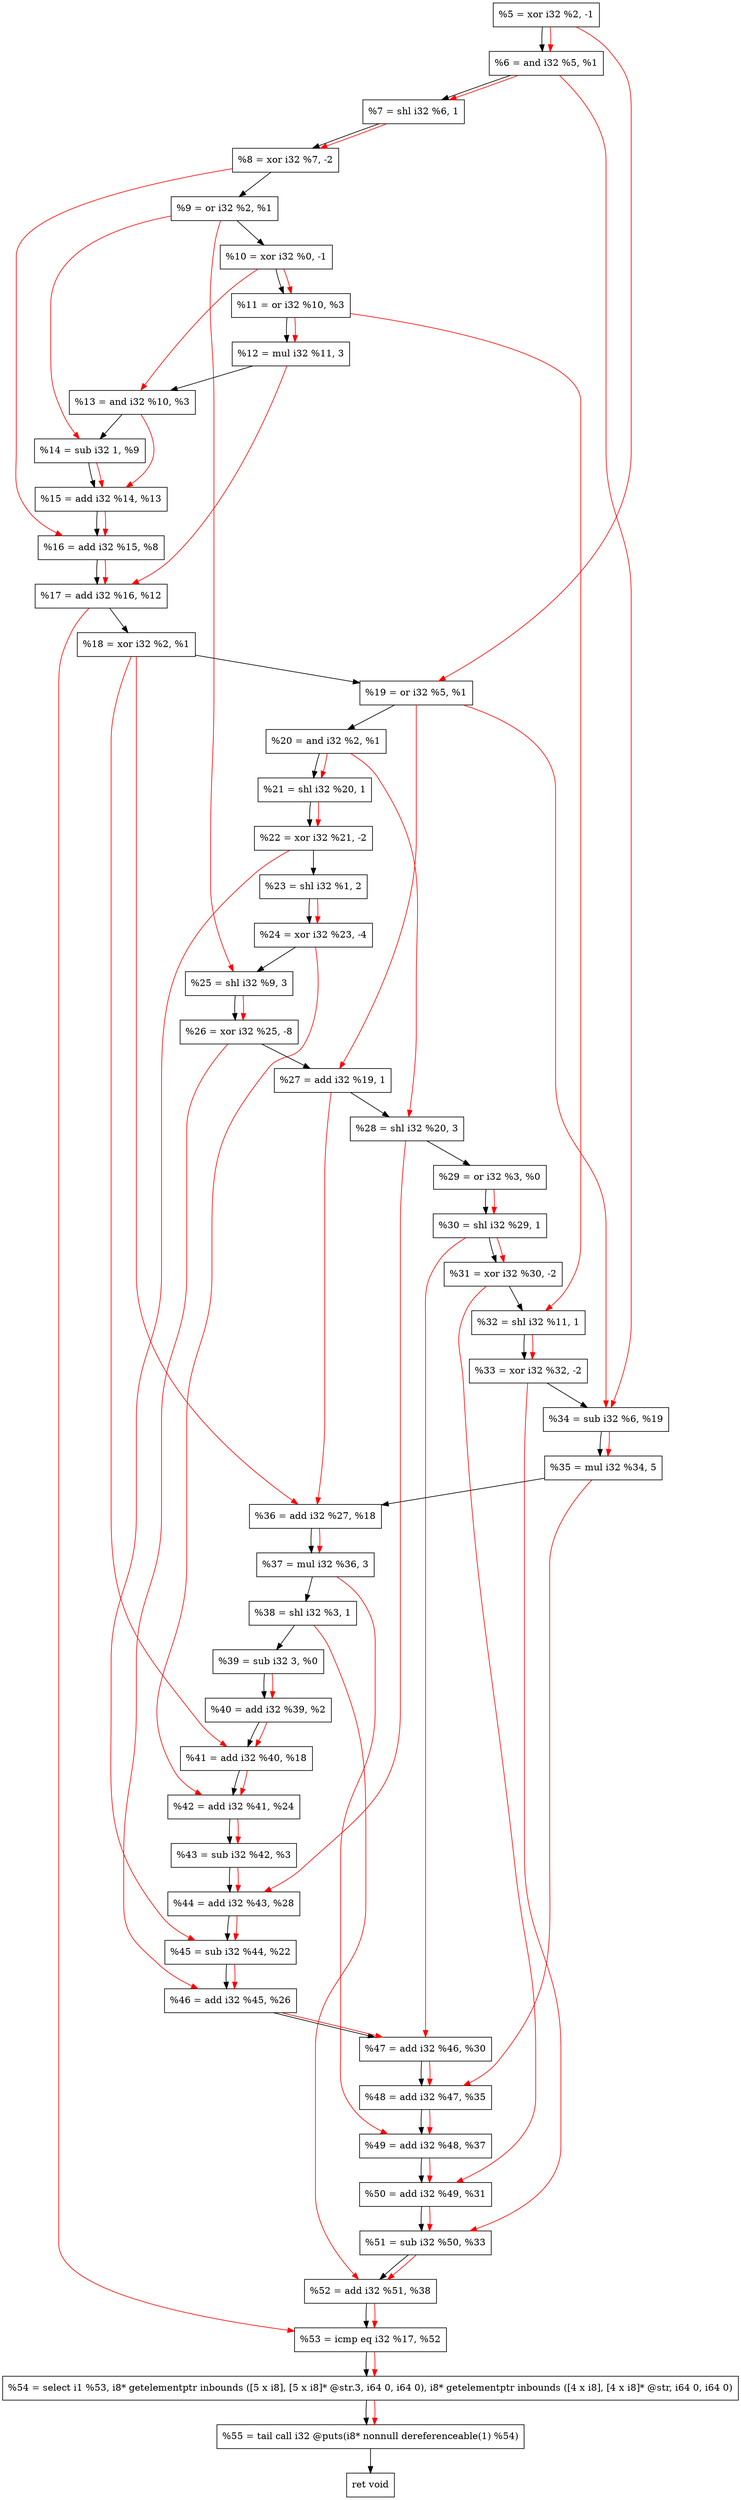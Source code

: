 digraph "DFG for'crackme' function" {
	Node0x61ad70[shape=record, label="  %5 = xor i32 %2, -1"];
	Node0x61ade0[shape=record, label="  %6 = and i32 %5, %1"];
	Node0x61ae80[shape=record, label="  %7 = shl i32 %6, 1"];
	Node0x61af20[shape=record, label="  %8 = xor i32 %7, -2"];
	Node0x61af90[shape=record, label="  %9 = or i32 %2, %1"];
	Node0x61b000[shape=record, label="  %10 = xor i32 %0, -1"];
	Node0x61b070[shape=record, label="  %11 = or i32 %10, %3"];
	Node0x61b110[shape=record, label="  %12 = mul i32 %11, 3"];
	Node0x61b180[shape=record, label="  %13 = and i32 %10, %3"];
	Node0x61b1f0[shape=record, label="  %14 = sub i32 1, %9"];
	Node0x61b260[shape=record, label="  %15 = add i32 %14, %13"];
	Node0x61b2d0[shape=record, label="  %16 = add i32 %15, %8"];
	Node0x61b340[shape=record, label="  %17 = add i32 %16, %12"];
	Node0x61b3b0[shape=record, label="  %18 = xor i32 %2, %1"];
	Node0x61b420[shape=record, label="  %19 = or i32 %5, %1"];
	Node0x61b490[shape=record, label="  %20 = and i32 %2, %1"];
	Node0x61b500[shape=record, label="  %21 = shl i32 %20, 1"];
	Node0x61b570[shape=record, label="  %22 = xor i32 %21, -2"];
	Node0x61b610[shape=record, label="  %23 = shl i32 %1, 2"];
	Node0x61b6b0[shape=record, label="  %24 = xor i32 %23, -4"];
	Node0x61b720[shape=record, label="  %25 = shl i32 %9, 3"];
	Node0x61b7c0[shape=record, label="  %26 = xor i32 %25, -8"];
	Node0x61b830[shape=record, label="  %27 = add i32 %19, 1"];
	Node0x61b8a0[shape=record, label="  %28 = shl i32 %20, 3"];
	Node0x61b910[shape=record, label="  %29 = or i32 %3, %0"];
	Node0x61b980[shape=record, label="  %30 = shl i32 %29, 1"];
	Node0x61b9f0[shape=record, label="  %31 = xor i32 %30, -2"];
	Node0x61ba60[shape=record, label="  %32 = shl i32 %11, 1"];
	Node0x61bce0[shape=record, label="  %33 = xor i32 %32, -2"];
	Node0x61bd50[shape=record, label="  %34 = sub i32 %6, %19"];
	Node0x61bdf0[shape=record, label="  %35 = mul i32 %34, 5"];
	Node0x61be60[shape=record, label="  %36 = add i32 %27, %18"];
	Node0x61bed0[shape=record, label="  %37 = mul i32 %36, 3"];
	Node0x61bf40[shape=record, label="  %38 = shl i32 %3, 1"];
	Node0x61bfb0[shape=record, label="  %39 = sub i32 3, %0"];
	Node0x61c020[shape=record, label="  %40 = add i32 %39, %2"];
	Node0x61c090[shape=record, label="  %41 = add i32 %40, %18"];
	Node0x61c100[shape=record, label="  %42 = add i32 %41, %24"];
	Node0x61c170[shape=record, label="  %43 = sub i32 %42, %3"];
	Node0x61c1e0[shape=record, label="  %44 = add i32 %43, %28"];
	Node0x61c250[shape=record, label="  %45 = sub i32 %44, %22"];
	Node0x61c2c0[shape=record, label="  %46 = add i32 %45, %26"];
	Node0x61c330[shape=record, label="  %47 = add i32 %46, %30"];
	Node0x61c3a0[shape=record, label="  %48 = add i32 %47, %35"];
	Node0x61c410[shape=record, label="  %49 = add i32 %48, %37"];
	Node0x61c480[shape=record, label="  %50 = add i32 %49, %31"];
	Node0x61c4f0[shape=record, label="  %51 = sub i32 %50, %33"];
	Node0x61c560[shape=record, label="  %52 = add i32 %51, %38"];
	Node0x61c5d0[shape=record, label="  %53 = icmp eq i32 %17, %52"];
	Node0x5bb268[shape=record, label="  %54 = select i1 %53, i8* getelementptr inbounds ([5 x i8], [5 x i8]* @str.3, i64 0, i64 0), i8* getelementptr inbounds ([4 x i8], [4 x i8]* @str, i64 0, i64 0)"];
	Node0x61ca70[shape=record, label="  %55 = tail call i32 @puts(i8* nonnull dereferenceable(1) %54)"];
	Node0x61cac0[shape=record, label="  ret void"];
	Node0x61ad70 -> Node0x61ade0;
	Node0x61ade0 -> Node0x61ae80;
	Node0x61ae80 -> Node0x61af20;
	Node0x61af20 -> Node0x61af90;
	Node0x61af90 -> Node0x61b000;
	Node0x61b000 -> Node0x61b070;
	Node0x61b070 -> Node0x61b110;
	Node0x61b110 -> Node0x61b180;
	Node0x61b180 -> Node0x61b1f0;
	Node0x61b1f0 -> Node0x61b260;
	Node0x61b260 -> Node0x61b2d0;
	Node0x61b2d0 -> Node0x61b340;
	Node0x61b340 -> Node0x61b3b0;
	Node0x61b3b0 -> Node0x61b420;
	Node0x61b420 -> Node0x61b490;
	Node0x61b490 -> Node0x61b500;
	Node0x61b500 -> Node0x61b570;
	Node0x61b570 -> Node0x61b610;
	Node0x61b610 -> Node0x61b6b0;
	Node0x61b6b0 -> Node0x61b720;
	Node0x61b720 -> Node0x61b7c0;
	Node0x61b7c0 -> Node0x61b830;
	Node0x61b830 -> Node0x61b8a0;
	Node0x61b8a0 -> Node0x61b910;
	Node0x61b910 -> Node0x61b980;
	Node0x61b980 -> Node0x61b9f0;
	Node0x61b9f0 -> Node0x61ba60;
	Node0x61ba60 -> Node0x61bce0;
	Node0x61bce0 -> Node0x61bd50;
	Node0x61bd50 -> Node0x61bdf0;
	Node0x61bdf0 -> Node0x61be60;
	Node0x61be60 -> Node0x61bed0;
	Node0x61bed0 -> Node0x61bf40;
	Node0x61bf40 -> Node0x61bfb0;
	Node0x61bfb0 -> Node0x61c020;
	Node0x61c020 -> Node0x61c090;
	Node0x61c090 -> Node0x61c100;
	Node0x61c100 -> Node0x61c170;
	Node0x61c170 -> Node0x61c1e0;
	Node0x61c1e0 -> Node0x61c250;
	Node0x61c250 -> Node0x61c2c0;
	Node0x61c2c0 -> Node0x61c330;
	Node0x61c330 -> Node0x61c3a0;
	Node0x61c3a0 -> Node0x61c410;
	Node0x61c410 -> Node0x61c480;
	Node0x61c480 -> Node0x61c4f0;
	Node0x61c4f0 -> Node0x61c560;
	Node0x61c560 -> Node0x61c5d0;
	Node0x61c5d0 -> Node0x5bb268;
	Node0x5bb268 -> Node0x61ca70;
	Node0x61ca70 -> Node0x61cac0;
edge [color=red]
	Node0x61ad70 -> Node0x61ade0;
	Node0x61ade0 -> Node0x61ae80;
	Node0x61ae80 -> Node0x61af20;
	Node0x61b000 -> Node0x61b070;
	Node0x61b070 -> Node0x61b110;
	Node0x61b000 -> Node0x61b180;
	Node0x61af90 -> Node0x61b1f0;
	Node0x61b1f0 -> Node0x61b260;
	Node0x61b180 -> Node0x61b260;
	Node0x61b260 -> Node0x61b2d0;
	Node0x61af20 -> Node0x61b2d0;
	Node0x61b2d0 -> Node0x61b340;
	Node0x61b110 -> Node0x61b340;
	Node0x61ad70 -> Node0x61b420;
	Node0x61b490 -> Node0x61b500;
	Node0x61b500 -> Node0x61b570;
	Node0x61b610 -> Node0x61b6b0;
	Node0x61af90 -> Node0x61b720;
	Node0x61b720 -> Node0x61b7c0;
	Node0x61b420 -> Node0x61b830;
	Node0x61b490 -> Node0x61b8a0;
	Node0x61b910 -> Node0x61b980;
	Node0x61b980 -> Node0x61b9f0;
	Node0x61b070 -> Node0x61ba60;
	Node0x61ba60 -> Node0x61bce0;
	Node0x61ade0 -> Node0x61bd50;
	Node0x61b420 -> Node0x61bd50;
	Node0x61bd50 -> Node0x61bdf0;
	Node0x61b830 -> Node0x61be60;
	Node0x61b3b0 -> Node0x61be60;
	Node0x61be60 -> Node0x61bed0;
	Node0x61bfb0 -> Node0x61c020;
	Node0x61c020 -> Node0x61c090;
	Node0x61b3b0 -> Node0x61c090;
	Node0x61c090 -> Node0x61c100;
	Node0x61b6b0 -> Node0x61c100;
	Node0x61c100 -> Node0x61c170;
	Node0x61c170 -> Node0x61c1e0;
	Node0x61b8a0 -> Node0x61c1e0;
	Node0x61c1e0 -> Node0x61c250;
	Node0x61b570 -> Node0x61c250;
	Node0x61c250 -> Node0x61c2c0;
	Node0x61b7c0 -> Node0x61c2c0;
	Node0x61c2c0 -> Node0x61c330;
	Node0x61b980 -> Node0x61c330;
	Node0x61c330 -> Node0x61c3a0;
	Node0x61bdf0 -> Node0x61c3a0;
	Node0x61c3a0 -> Node0x61c410;
	Node0x61bed0 -> Node0x61c410;
	Node0x61c410 -> Node0x61c480;
	Node0x61b9f0 -> Node0x61c480;
	Node0x61c480 -> Node0x61c4f0;
	Node0x61bce0 -> Node0x61c4f0;
	Node0x61c4f0 -> Node0x61c560;
	Node0x61bf40 -> Node0x61c560;
	Node0x61b340 -> Node0x61c5d0;
	Node0x61c560 -> Node0x61c5d0;
	Node0x61c5d0 -> Node0x5bb268;
	Node0x5bb268 -> Node0x61ca70;
}
